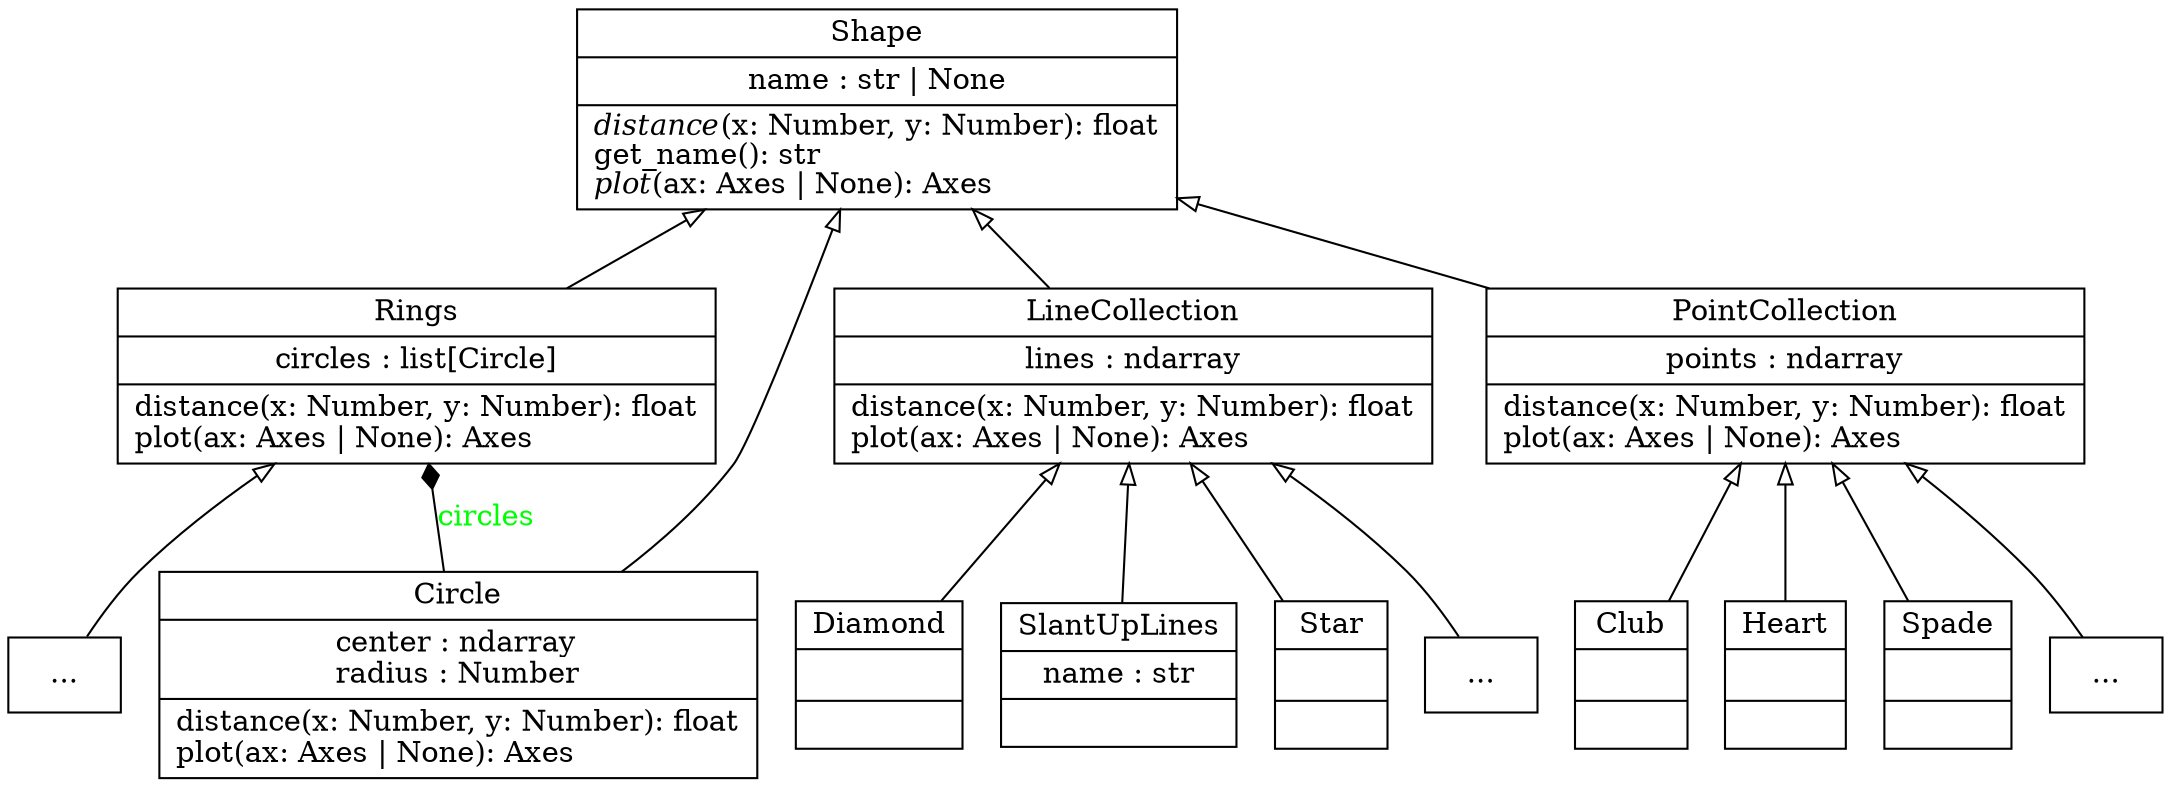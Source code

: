 digraph "classes_data_morph" {
rankdir=BT
charset="utf-8"
"src.data_morph.shapes.circles.placeholder" [color="black", fontcolor="black", label=<{...}>, shape="record", style="solid"];
"src.data_morph.shapes.circles.Circle" [color="black", fontcolor="black", label=<{Circle|center : ndarray<br ALIGN="LEFT"/>radius : Number<br ALIGN="LEFT"/>|distance(x: Number, y: Number): float<br ALIGN="LEFT"/>plot(ax: Axes \| None): Axes<br ALIGN="LEFT"/>}>, shape="record", style="solid"];
"src.data_morph.shapes.points.club.Club" [color="black", fontcolor="black", label=<{Club|<br ALIGN="LEFT"/>|}>, shape="record", style="solid"];
"src.data_morph.shapes.lines.diamond.Diamond" [color="black", fontcolor="black", label=<{Diamond|<br ALIGN="LEFT"/>|}>, shape="record", style="solid"];
"src.data_morph.shapes.points.heart.Heart" [color="black", fontcolor="black", label=<{Heart|<br ALIGN="LEFT"/>|}>, shape="record", style="solid"];
"src.data_morph.shapes.bases.line_collection.LineCollection" [color="black", fontcolor="black", label=<{LineCollection|lines : ndarray<br ALIGN="LEFT"/>|distance(x: Number, y: Number): float<br ALIGN="LEFT"/>plot(ax: Axes \| None): Axes<br ALIGN="LEFT"/>}>, shape="record", style="solid"];
"src.data_morph.shapes.bases.point_collection.PointCollection" [color="black", fontcolor="black", label=<{PointCollection|points : ndarray<br ALIGN="LEFT"/>|distance(x: Number, y: Number): float<br ALIGN="LEFT"/>plot(ax: Axes \| None): Axes<br ALIGN="LEFT"/>}>, shape="record", style="solid"];
"src.data_morph.shapes.circles.Rings" [color="black", fontcolor="black", label=<{Rings|circles : list[Circle]<br ALIGN="LEFT"/>|distance(x: Number, y: Number): float<br ALIGN="LEFT"/>plot(ax: Axes \| None): Axes<br ALIGN="LEFT"/>}>, shape="record", style="solid"];
"src.data_morph.shapes.bases.shape.Shape" [color="black", fontcolor="black", label=<{Shape|name : str \| None<br ALIGN="LEFT"/>|<I>distance</I>(x: Number, y: Number): float<br ALIGN="LEFT"/>get_name(): str<br ALIGN="LEFT"/><I>plot</I>(ax: Axes \| None): Axes<br ALIGN="LEFT"/>}>, shape="record", style="solid"];
"src.data_morph.shapes.lines.slant_up.SlantUpLines" [color="black", fontcolor="black", label=<{SlantUpLines|name : str<br ALIGN="LEFT"/>|}>, shape="record", style="solid"];
"src.data_morph.shapes.points.spade.Spade" [color="black", fontcolor="black", label=<{Spade|<br ALIGN="LEFT"/>|}>, shape="record", style="solid"];
"src.data_morph.shapes.lines.star.Star" [color="black", fontcolor="black", label=<{Star|<br ALIGN="LEFT"/>|}>, shape="record", style="solid"];
"src.data_morph.shapes.lines.placeholder" [color="black", fontcolor="black", label=<{...}>, shape="record", style="solid"];
"src.data_morph.shapes.points.placeholder" [color="black", fontcolor="black", label=<{...}>, shape="record", style="solid"];
"src.data_morph.shapes.bases.line_collection.LineCollection" -> "src.data_morph.shapes.bases.shape.Shape" [arrowhead="empty", arrowtail="none"];
"src.data_morph.shapes.bases.point_collection.PointCollection" -> "src.data_morph.shapes.bases.shape.Shape" [arrowhead="empty", arrowtail="none"];
"src.data_morph.shapes.circles.Circle" -> "src.data_morph.shapes.bases.shape.Shape" [arrowhead="empty", arrowtail="none"];
"src.data_morph.shapes.circles.Rings" -> "src.data_morph.shapes.bases.shape.Shape" [arrowhead="empty", arrowtail="none"];
"src.data_morph.shapes.lines.diamond.Diamond" -> "src.data_morph.shapes.bases.line_collection.LineCollection" [arrowhead="empty", arrowtail="none"];
"src.data_morph.shapes.lines.slant_up.SlantUpLines" -> "src.data_morph.shapes.bases.line_collection.LineCollection" [arrowhead="empty", arrowtail="none"];
"src.data_morph.shapes.lines.star.Star" -> "src.data_morph.shapes.bases.line_collection.LineCollection" [arrowhead="empty", arrowtail="none"];
"src.data_morph.shapes.lines.placeholder" -> "src.data_morph.shapes.bases.line_collection.LineCollection" [arrowhead="empty", arrowtail="none"];
"src.data_morph.shapes.points.club.Club" -> "src.data_morph.shapes.bases.point_collection.PointCollection" [arrowhead="empty", arrowtail="none"];
"src.data_morph.shapes.points.heart.Heart" -> "src.data_morph.shapes.bases.point_collection.PointCollection" [arrowhead="empty", arrowtail="none"];
"src.data_morph.shapes.points.spade.Spade" -> "src.data_morph.shapes.bases.point_collection.PointCollection" [arrowhead="empty", arrowtail="none"];
"src.data_morph.shapes.points.placeholder" -> "src.data_morph.shapes.bases.point_collection.PointCollection" [arrowhead="empty", arrowtail="none"];
"src.data_morph.shapes.circles.Circle" -> "src.data_morph.shapes.circles.Rings" [arrowhead="diamond", arrowtail="none", fontcolor="green", label="circles", style="solid"];
"src.data_morph.shapes.circles.placeholder" -> "src.data_morph.shapes.circles.Rings" [arrowhead="empty", arrowtail="none"];
}
